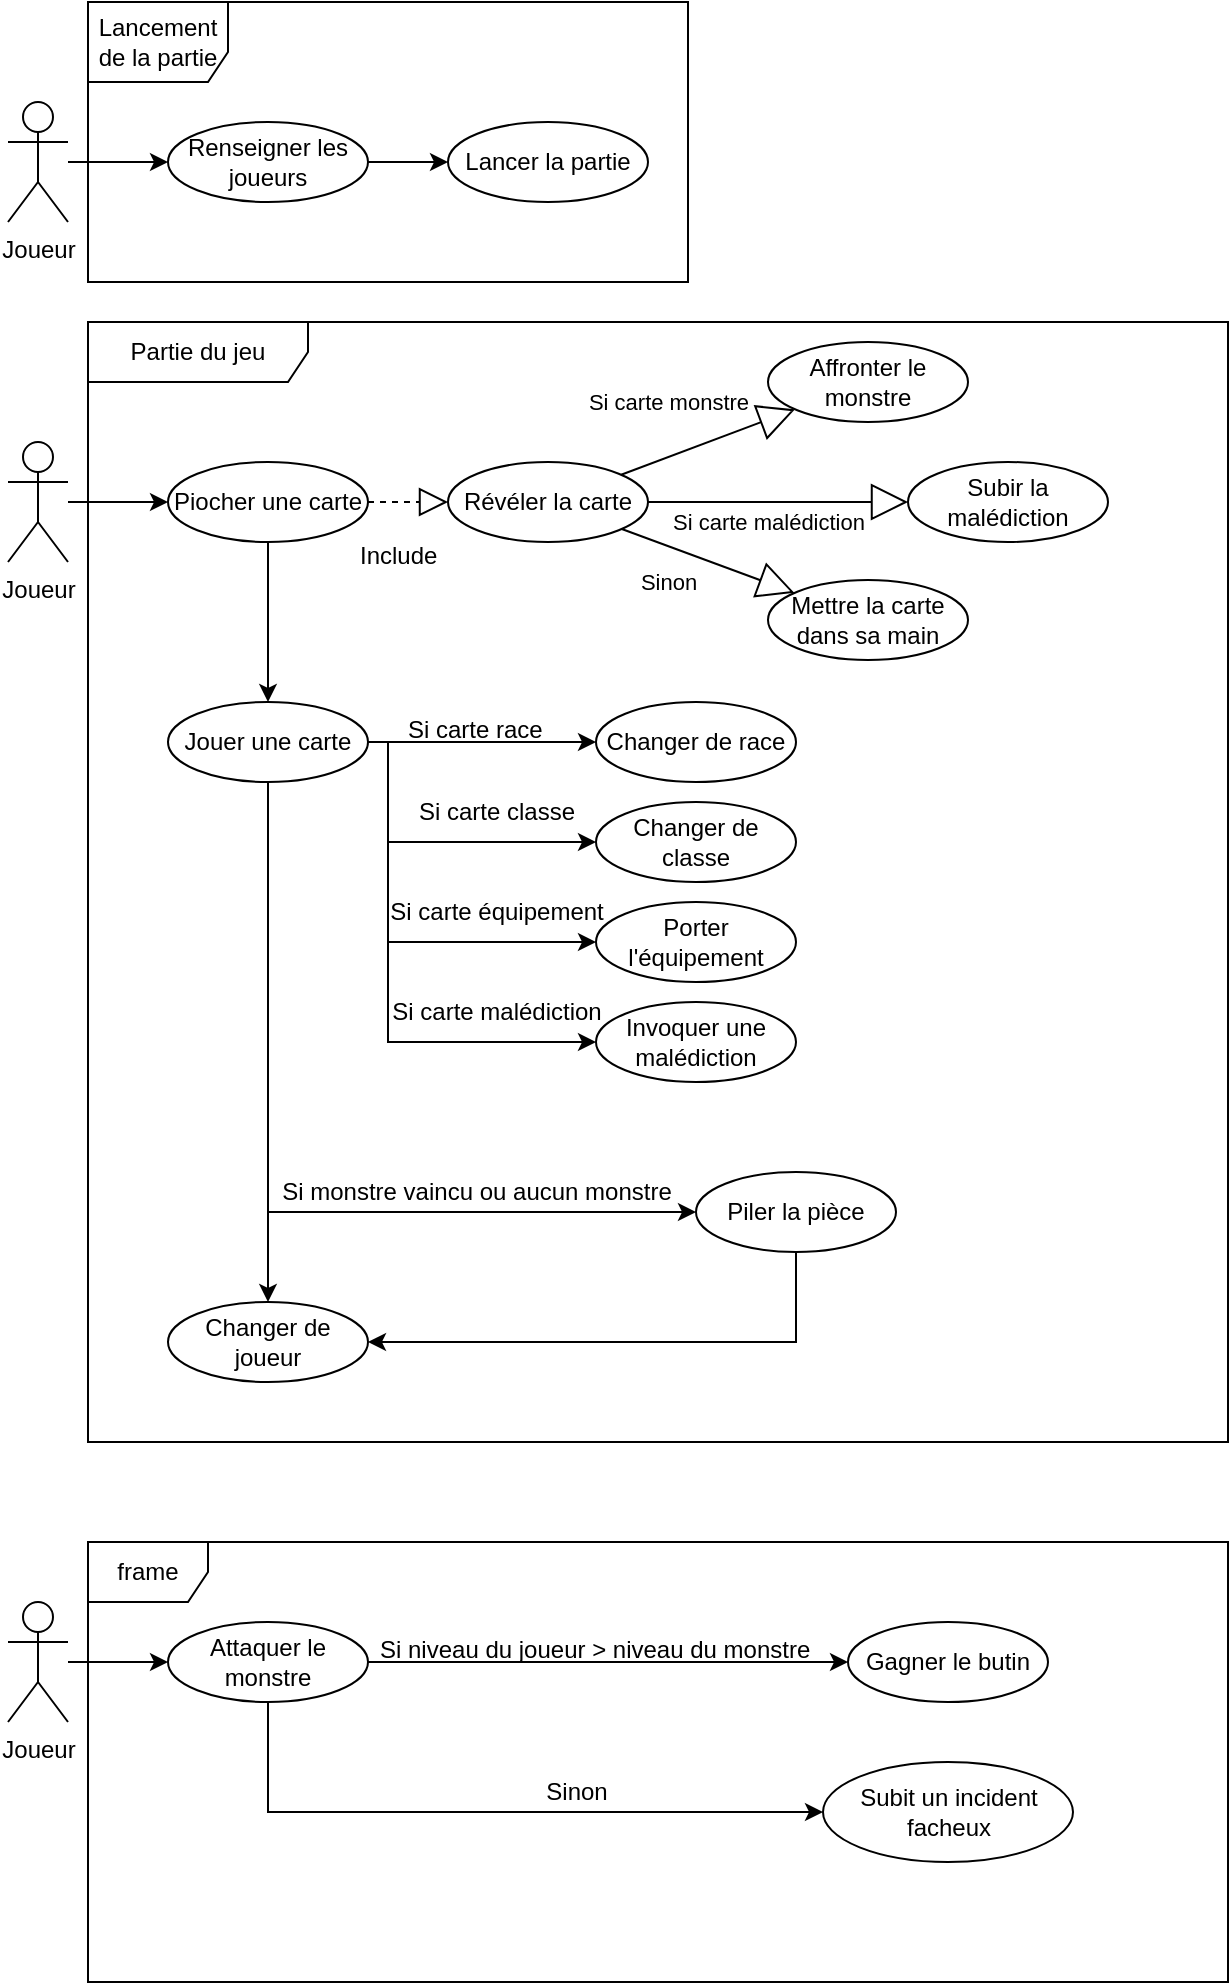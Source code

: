 <mxfile version="21.0.8" type="device"><diagram name="Page-1" id="KjNIt8yL41N2REFgKgTZ"><mxGraphModel dx="934" dy="581" grid="1" gridSize="10" guides="1" tooltips="1" connect="1" arrows="1" fold="1" page="1" pageScale="1" pageWidth="827" pageHeight="1169" math="0" shadow="0"><root><mxCell id="0"/><mxCell id="1" parent="0"/><mxCell id="5whddhT6_kn0W8VhZ9zN-7" value="" style="edgeStyle=orthogonalEdgeStyle;rounded=0;orthogonalLoop=1;jettySize=auto;html=1;" edge="1" parent="1" source="5whddhT6_kn0W8VhZ9zN-1" target="5whddhT6_kn0W8VhZ9zN-5"><mxGeometry relative="1" as="geometry"/></mxCell><mxCell id="5whddhT6_kn0W8VhZ9zN-1" value="Joueur" style="shape=umlActor;verticalLabelPosition=bottom;verticalAlign=top;html=1;" vertex="1" parent="1"><mxGeometry x="70" y="50" width="30" height="60" as="geometry"/></mxCell><mxCell id="5whddhT6_kn0W8VhZ9zN-8" value="" style="edgeStyle=orthogonalEdgeStyle;rounded=0;orthogonalLoop=1;jettySize=auto;html=1;" edge="1" parent="1" source="5whddhT6_kn0W8VhZ9zN-5" target="5whddhT6_kn0W8VhZ9zN-6"><mxGeometry relative="1" as="geometry"/></mxCell><mxCell id="5whddhT6_kn0W8VhZ9zN-5" value="Renseigner les joueurs" style="ellipse;whiteSpace=wrap;html=1;" vertex="1" parent="1"><mxGeometry x="150" y="60" width="100" height="40" as="geometry"/></mxCell><mxCell id="5whddhT6_kn0W8VhZ9zN-6" value="Lancer la partie" style="ellipse;whiteSpace=wrap;html=1;" vertex="1" parent="1"><mxGeometry x="290" y="60" width="100" height="40" as="geometry"/></mxCell><mxCell id="5whddhT6_kn0W8VhZ9zN-9" value="Lancement de la partie" style="shape=umlFrame;whiteSpace=wrap;html=1;pointerEvents=0;width=70;height=40;" vertex="1" parent="1"><mxGeometry x="110" width="300" height="140" as="geometry"/></mxCell><mxCell id="5whddhT6_kn0W8VhZ9zN-31" value="" style="edgeStyle=orthogonalEdgeStyle;rounded=0;orthogonalLoop=1;jettySize=auto;html=1;" edge="1" parent="1" source="5whddhT6_kn0W8VhZ9zN-10" target="5whddhT6_kn0W8VhZ9zN-18"><mxGeometry relative="1" as="geometry"/></mxCell><mxCell id="5whddhT6_kn0W8VhZ9zN-10" value="Joueur" style="shape=umlActor;verticalLabelPosition=bottom;verticalAlign=top;html=1;" vertex="1" parent="1"><mxGeometry x="70" y="220" width="30" height="60" as="geometry"/></mxCell><mxCell id="5whddhT6_kn0W8VhZ9zN-36" value="" style="edgeStyle=orthogonalEdgeStyle;rounded=0;orthogonalLoop=1;jettySize=auto;html=1;" edge="1" parent="1" source="5whddhT6_kn0W8VhZ9zN-18" target="5whddhT6_kn0W8VhZ9zN-35"><mxGeometry relative="1" as="geometry"/></mxCell><mxCell id="5whddhT6_kn0W8VhZ9zN-18" value="Piocher une carte" style="ellipse;whiteSpace=wrap;html=1;" vertex="1" parent="1"><mxGeometry x="150" y="230" width="100" height="40" as="geometry"/></mxCell><mxCell id="5whddhT6_kn0W8VhZ9zN-20" value="Révéler la carte" style="ellipse;whiteSpace=wrap;html=1;" vertex="1" parent="1"><mxGeometry x="290" y="230" width="100" height="40" as="geometry"/></mxCell><mxCell id="5whddhT6_kn0W8VhZ9zN-21" value="Mettre la carte dans sa main" style="ellipse;whiteSpace=wrap;html=1;" vertex="1" parent="1"><mxGeometry x="450" y="289" width="100" height="40" as="geometry"/></mxCell><mxCell id="5whddhT6_kn0W8VhZ9zN-22" value="Affronter le monstre" style="ellipse;whiteSpace=wrap;html=1;" vertex="1" parent="1"><mxGeometry x="450" y="170" width="100" height="40" as="geometry"/></mxCell><mxCell id="5whddhT6_kn0W8VhZ9zN-23" value="Subir la malédiction" style="ellipse;whiteSpace=wrap;html=1;" vertex="1" parent="1"><mxGeometry x="520" y="230" width="100" height="40" as="geometry"/></mxCell><mxCell id="5whddhT6_kn0W8VhZ9zN-25" value="" style="endArrow=block;dashed=1;endFill=0;endSize=12;html=1;rounded=0;" edge="1" parent="1" source="5whddhT6_kn0W8VhZ9zN-18" target="5whddhT6_kn0W8VhZ9zN-20"><mxGeometry width="160" relative="1" as="geometry"><mxPoint x="330" y="240" as="sourcePoint"/><mxPoint x="490" y="240" as="targetPoint"/></mxGeometry></mxCell><mxCell id="5whddhT6_kn0W8VhZ9zN-27" value="Si carte monstre" style="endArrow=block;endSize=16;endFill=0;html=1;rounded=0;" edge="1" parent="1" source="5whddhT6_kn0W8VhZ9zN-20" target="5whddhT6_kn0W8VhZ9zN-22"><mxGeometry x="-0.253" y="26" width="160" relative="1" as="geometry"><mxPoint x="330" y="240" as="sourcePoint"/><mxPoint x="490" y="240" as="targetPoint"/><mxPoint as="offset"/></mxGeometry></mxCell><mxCell id="5whddhT6_kn0W8VhZ9zN-28" value="Si carte malédiction" style="endArrow=block;endSize=16;endFill=0;html=1;rounded=0;" edge="1" parent="1" source="5whddhT6_kn0W8VhZ9zN-20" target="5whddhT6_kn0W8VhZ9zN-23"><mxGeometry x="-0.077" y="-10" width="160" relative="1" as="geometry"><mxPoint x="340" y="240" as="sourcePoint"/><mxPoint x="490" y="240" as="targetPoint"/><mxPoint as="offset"/></mxGeometry></mxCell><mxCell id="5whddhT6_kn0W8VhZ9zN-30" value="Sinon" style="endArrow=block;endSize=16;endFill=0;html=1;rounded=0;" edge="1" parent="1" source="5whddhT6_kn0W8VhZ9zN-20" target="5whddhT6_kn0W8VhZ9zN-21"><mxGeometry x="-0.329" y="-17" width="160" relative="1" as="geometry"><mxPoint x="330" y="240" as="sourcePoint"/><mxPoint x="490" y="240" as="targetPoint"/><mxPoint as="offset"/></mxGeometry></mxCell><mxCell id="5whddhT6_kn0W8VhZ9zN-33" value="Include" style="text;strokeColor=none;fillColor=none;align=left;verticalAlign=top;spacingLeft=4;spacingRight=4;overflow=hidden;rotatable=0;points=[[0,0.5],[1,0.5]];portConstraint=eastwest;whiteSpace=wrap;html=1;" vertex="1" parent="1"><mxGeometry x="240" y="263" width="100" height="26" as="geometry"/></mxCell><mxCell id="5whddhT6_kn0W8VhZ9zN-45" style="edgeStyle=orthogonalEdgeStyle;rounded=0;orthogonalLoop=1;jettySize=auto;html=1;entryX=0;entryY=0.5;entryDx=0;entryDy=0;" edge="1" parent="1" source="5whddhT6_kn0W8VhZ9zN-35" target="5whddhT6_kn0W8VhZ9zN-39"><mxGeometry relative="1" as="geometry"><Array as="points"><mxPoint x="260" y="370"/><mxPoint x="260" y="420"/></Array></mxGeometry></mxCell><mxCell id="5whddhT6_kn0W8VhZ9zN-46" style="edgeStyle=orthogonalEdgeStyle;rounded=0;orthogonalLoop=1;jettySize=auto;html=1;entryX=0;entryY=0.5;entryDx=0;entryDy=0;" edge="1" parent="1" source="5whddhT6_kn0W8VhZ9zN-35" target="5whddhT6_kn0W8VhZ9zN-41"><mxGeometry relative="1" as="geometry"><Array as="points"><mxPoint x="260" y="370"/><mxPoint x="260" y="470"/></Array></mxGeometry></mxCell><mxCell id="5whddhT6_kn0W8VhZ9zN-47" style="edgeStyle=orthogonalEdgeStyle;rounded=0;orthogonalLoop=1;jettySize=auto;html=1;" edge="1" parent="1" source="5whddhT6_kn0W8VhZ9zN-35" target="5whddhT6_kn0W8VhZ9zN-37"><mxGeometry relative="1" as="geometry"/></mxCell><mxCell id="5whddhT6_kn0W8VhZ9zN-52" style="edgeStyle=orthogonalEdgeStyle;rounded=0;orthogonalLoop=1;jettySize=auto;html=1;entryX=0;entryY=0.5;entryDx=0;entryDy=0;" edge="1" parent="1" source="5whddhT6_kn0W8VhZ9zN-35" target="5whddhT6_kn0W8VhZ9zN-49"><mxGeometry relative="1" as="geometry"><Array as="points"><mxPoint x="260" y="370"/><mxPoint x="260" y="520"/></Array></mxGeometry></mxCell><mxCell id="5whddhT6_kn0W8VhZ9zN-58" value="" style="edgeStyle=orthogonalEdgeStyle;rounded=0;orthogonalLoop=1;jettySize=auto;html=1;entryX=0;entryY=0.5;entryDx=0;entryDy=0;" edge="1" parent="1" source="5whddhT6_kn0W8VhZ9zN-35" target="5whddhT6_kn0W8VhZ9zN-57"><mxGeometry relative="1" as="geometry"><Array as="points"><mxPoint x="200" y="605"/></Array></mxGeometry></mxCell><mxCell id="5whddhT6_kn0W8VhZ9zN-62" style="edgeStyle=orthogonalEdgeStyle;rounded=0;orthogonalLoop=1;jettySize=auto;html=1;" edge="1" parent="1" source="5whddhT6_kn0W8VhZ9zN-35" target="5whddhT6_kn0W8VhZ9zN-60"><mxGeometry relative="1" as="geometry"/></mxCell><mxCell id="5whddhT6_kn0W8VhZ9zN-35" value="Jouer une carte" style="ellipse;whiteSpace=wrap;html=1;" vertex="1" parent="1"><mxGeometry x="150" y="350" width="100" height="40" as="geometry"/></mxCell><mxCell id="5whddhT6_kn0W8VhZ9zN-37" value="Changer de race" style="ellipse;whiteSpace=wrap;html=1;" vertex="1" parent="1"><mxGeometry x="364" y="350" width="100" height="40" as="geometry"/></mxCell><mxCell id="5whddhT6_kn0W8VhZ9zN-39" value="Changer de classe" style="ellipse;whiteSpace=wrap;html=1;" vertex="1" parent="1"><mxGeometry x="364" y="400" width="100" height="40" as="geometry"/></mxCell><mxCell id="5whddhT6_kn0W8VhZ9zN-41" value="Porter l'équipement" style="ellipse;whiteSpace=wrap;html=1;" vertex="1" parent="1"><mxGeometry x="364" y="450" width="100" height="40" as="geometry"/></mxCell><mxCell id="5whddhT6_kn0W8VhZ9zN-49" value="&lt;div&gt;Invoquer une malédiction&lt;br&gt;&lt;/div&gt;" style="ellipse;whiteSpace=wrap;html=1;" vertex="1" parent="1"><mxGeometry x="364" y="500" width="100" height="40" as="geometry"/></mxCell><mxCell id="5whddhT6_kn0W8VhZ9zN-53" value="Si carte race" style="text;strokeColor=none;fillColor=none;align=left;verticalAlign=top;spacingLeft=4;spacingRight=4;overflow=hidden;rotatable=0;points=[[0,0.5],[1,0.5]];portConstraint=eastwest;whiteSpace=wrap;html=1;" vertex="1" parent="1"><mxGeometry x="264" y="350" width="100" height="26" as="geometry"/></mxCell><mxCell id="5whddhT6_kn0W8VhZ9zN-54" value="Si carte classe" style="text;html=1;align=center;verticalAlign=middle;resizable=0;points=[];autosize=1;strokeColor=none;fillColor=none;" vertex="1" parent="1"><mxGeometry x="264" y="390" width="100" height="30" as="geometry"/></mxCell><mxCell id="5whddhT6_kn0W8VhZ9zN-55" value="Si carte équipement" style="text;html=1;align=center;verticalAlign=middle;resizable=0;points=[];autosize=1;strokeColor=none;fillColor=none;" vertex="1" parent="1"><mxGeometry x="249" y="440" width="130" height="30" as="geometry"/></mxCell><mxCell id="5whddhT6_kn0W8VhZ9zN-56" value="Si carte malédiction" style="text;html=1;align=center;verticalAlign=middle;resizable=0;points=[];autosize=1;strokeColor=none;fillColor=none;" vertex="1" parent="1"><mxGeometry x="249" y="490" width="130" height="30" as="geometry"/></mxCell><mxCell id="5whddhT6_kn0W8VhZ9zN-61" value="" style="edgeStyle=orthogonalEdgeStyle;rounded=0;orthogonalLoop=1;jettySize=auto;html=1;entryX=1;entryY=0.5;entryDx=0;entryDy=0;" edge="1" parent="1" source="5whddhT6_kn0W8VhZ9zN-57" target="5whddhT6_kn0W8VhZ9zN-60"><mxGeometry relative="1" as="geometry"><Array as="points"><mxPoint x="464" y="670"/></Array></mxGeometry></mxCell><mxCell id="5whddhT6_kn0W8VhZ9zN-57" value="Piler la pièce" style="ellipse;whiteSpace=wrap;html=1;" vertex="1" parent="1"><mxGeometry x="414" y="585" width="100" height="40" as="geometry"/></mxCell><mxCell id="5whddhT6_kn0W8VhZ9zN-59" value="Si monstre vaincu ou aucun monstre" style="text;html=1;align=center;verticalAlign=middle;resizable=0;points=[];autosize=1;strokeColor=none;fillColor=none;rotation=0;" vertex="1" parent="1"><mxGeometry x="194" y="580" width="220" height="30" as="geometry"/></mxCell><mxCell id="5whddhT6_kn0W8VhZ9zN-60" value="Changer de joueur" style="ellipse;whiteSpace=wrap;html=1;" vertex="1" parent="1"><mxGeometry x="150" y="650" width="100" height="40" as="geometry"/></mxCell><mxCell id="5whddhT6_kn0W8VhZ9zN-63" value="Partie du jeu" style="shape=umlFrame;whiteSpace=wrap;html=1;pointerEvents=0;width=110;height=30;" vertex="1" parent="1"><mxGeometry x="110" y="160" width="570" height="560" as="geometry"/></mxCell><mxCell id="5whddhT6_kn0W8VhZ9zN-79" value="" style="edgeStyle=orthogonalEdgeStyle;rounded=0;orthogonalLoop=1;jettySize=auto;html=1;entryX=0;entryY=0.5;entryDx=0;entryDy=0;" edge="1" parent="1" source="5whddhT6_kn0W8VhZ9zN-64" target="5whddhT6_kn0W8VhZ9zN-69"><mxGeometry relative="1" as="geometry"/></mxCell><mxCell id="5whddhT6_kn0W8VhZ9zN-64" value="Joueur" style="shape=umlActor;verticalLabelPosition=bottom;verticalAlign=top;html=1;" vertex="1" parent="1"><mxGeometry x="70" y="800" width="30" height="60" as="geometry"/></mxCell><mxCell id="5whddhT6_kn0W8VhZ9zN-72" value="" style="edgeStyle=orthogonalEdgeStyle;rounded=0;orthogonalLoop=1;jettySize=auto;html=1;" edge="1" parent="1" source="5whddhT6_kn0W8VhZ9zN-69" target="5whddhT6_kn0W8VhZ9zN-71"><mxGeometry relative="1" as="geometry"/></mxCell><mxCell id="5whddhT6_kn0W8VhZ9zN-74" value="" style="edgeStyle=orthogonalEdgeStyle;rounded=0;orthogonalLoop=1;jettySize=auto;html=1;entryX=0;entryY=0.5;entryDx=0;entryDy=0;" edge="1" parent="1" source="5whddhT6_kn0W8VhZ9zN-69" target="5whddhT6_kn0W8VhZ9zN-73"><mxGeometry relative="1" as="geometry"><Array as="points"><mxPoint x="200" y="905"/></Array></mxGeometry></mxCell><mxCell id="5whddhT6_kn0W8VhZ9zN-69" value="Attaquer le monstre" style="ellipse;whiteSpace=wrap;html=1;" vertex="1" parent="1"><mxGeometry x="150" y="810" width="100" height="40" as="geometry"/></mxCell><mxCell id="5whddhT6_kn0W8VhZ9zN-71" value="Gagner le butin" style="ellipse;whiteSpace=wrap;html=1;" vertex="1" parent="1"><mxGeometry x="490" y="810" width="100" height="40" as="geometry"/></mxCell><mxCell id="5whddhT6_kn0W8VhZ9zN-73" value="Subit un incident facheux" style="ellipse;whiteSpace=wrap;html=1;" vertex="1" parent="1"><mxGeometry x="477.5" y="880" width="125" height="50" as="geometry"/></mxCell><mxCell id="5whddhT6_kn0W8VhZ9zN-75" value="Si niveau du joueur &amp;gt; niveau du monstre" style="text;strokeColor=none;fillColor=none;align=left;verticalAlign=top;spacingLeft=4;spacingRight=4;overflow=hidden;rotatable=0;points=[[0,0.5],[1,0.5]];portConstraint=eastwest;whiteSpace=wrap;html=1;" vertex="1" parent="1"><mxGeometry x="250" y="810" width="236" height="36" as="geometry"/></mxCell><mxCell id="5whddhT6_kn0W8VhZ9zN-76" value="Sinon" style="text;html=1;align=center;verticalAlign=middle;resizable=0;points=[];autosize=1;strokeColor=none;fillColor=none;" vertex="1" parent="1"><mxGeometry x="329" y="880" width="50" height="30" as="geometry"/></mxCell><mxCell id="5whddhT6_kn0W8VhZ9zN-78" value="frame" style="shape=umlFrame;whiteSpace=wrap;html=1;pointerEvents=0;" vertex="1" parent="1"><mxGeometry x="110" y="770" width="570" height="220" as="geometry"/></mxCell></root></mxGraphModel></diagram></mxfile>